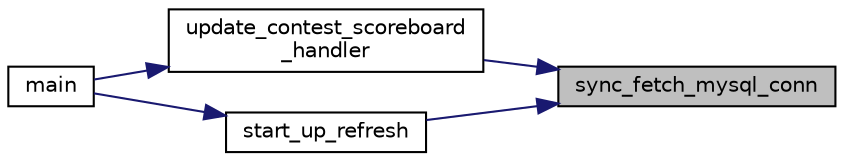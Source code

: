 digraph "sync_fetch_mysql_conn"
{
 // LATEX_PDF_SIZE
  edge [fontname="Helvetica",fontsize="10",labelfontname="Helvetica",labelfontsize="10"];
  node [fontname="Helvetica",fontsize="10",shape=record];
  rankdir="RL";
  Node12 [label="sync_fetch_mysql_conn",height=0.2,width=0.4,color="black", fillcolor="grey75", style="filled", fontcolor="black",tooltip=" "];
  Node12 -> Node13 [dir="back",color="midnightblue",fontsize="10",style="solid",fontname="Helvetica"];
  Node13 [label="update_contest_scoreboard\l_handler",height=0.2,width=0.4,color="black", fillcolor="white", style="filled",URL="$master_8cpp.html#a7c08dccaaaa3b76e978c071f92615b87",tooltip=" "];
  Node13 -> Node14 [dir="back",color="midnightblue",fontsize="10",style="solid",fontname="Helvetica"];
  Node14 [label="main",height=0.2,width=0.4,color="black", fillcolor="white", style="filled",URL="$master_8cpp.html#ac0f2228420376f4db7e1274f2b41667c",tooltip="master 端主程序循环 加载配置信息；连接数据库；取待评测任务信息，交由子进程并评测；创建并分离发送心跳线程 // to be done"];
  Node12 -> Node15 [dir="back",color="midnightblue",fontsize="10",style="solid",fontname="Helvetica"];
  Node15 [label="start_up_refresh",height=0.2,width=0.4,color="black", fillcolor="white", style="filled",URL="$master_8cpp.html#a26091586d804dac5c3ce0c18eb6d91ab",tooltip=" "];
  Node15 -> Node14 [dir="back",color="midnightblue",fontsize="10",style="solid",fontname="Helvetica"];
}
